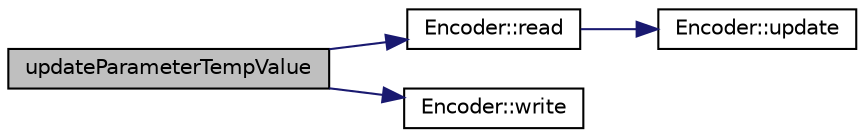 digraph "updateParameterTempValue"
{
 // LATEX_PDF_SIZE
  edge [fontname="Helvetica",fontsize="10",labelfontname="Helvetica",labelfontsize="10"];
  node [fontname="Helvetica",fontsize="10",shape=record];
  rankdir="LR";
  Node1 [label="updateParameterTempValue",height=0.2,width=0.4,color="black", fillcolor="grey75", style="filled", fontcolor="black",tooltip=" "];
  Node1 -> Node2 [color="midnightblue",fontsize="10",style="solid",fontname="Helvetica"];
  Node2 [label="Encoder::read",height=0.2,width=0.4,color="black", fillcolor="white", style="filled",URL="$class_encoder.html#a0069a5ff2a72a6b5c5afc337ce6be611",tooltip=" "];
  Node2 -> Node3 [color="midnightblue",fontsize="10",style="solid",fontname="Helvetica"];
  Node3 [label="Encoder::update",height=0.2,width=0.4,color="black", fillcolor="white", style="filled",URL="$class_encoder.html#aff92363b795194d47c28640632854e08",tooltip=" "];
  Node1 -> Node4 [color="midnightblue",fontsize="10",style="solid",fontname="Helvetica"];
  Node4 [label="Encoder::write",height=0.2,width=0.4,color="black", fillcolor="white", style="filled",URL="$class_encoder.html#a2c1b2e3959fb80ef1d89737c4d371792",tooltip=" "];
}
